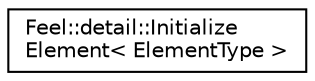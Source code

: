 digraph "Graphical Class Hierarchy"
{
 // LATEX_PDF_SIZE
  edge [fontname="Helvetica",fontsize="10",labelfontname="Helvetica",labelfontsize="10"];
  node [fontname="Helvetica",fontsize="10",shape=record];
  rankdir="LR";
  Node0 [label="Feel::detail::Initialize\lElement\< ElementType \>",height=0.2,width=0.4,color="black", fillcolor="white", style="filled",URL="$structFeel_1_1detail_1_1InitializeElement.html",tooltip=" "];
}
